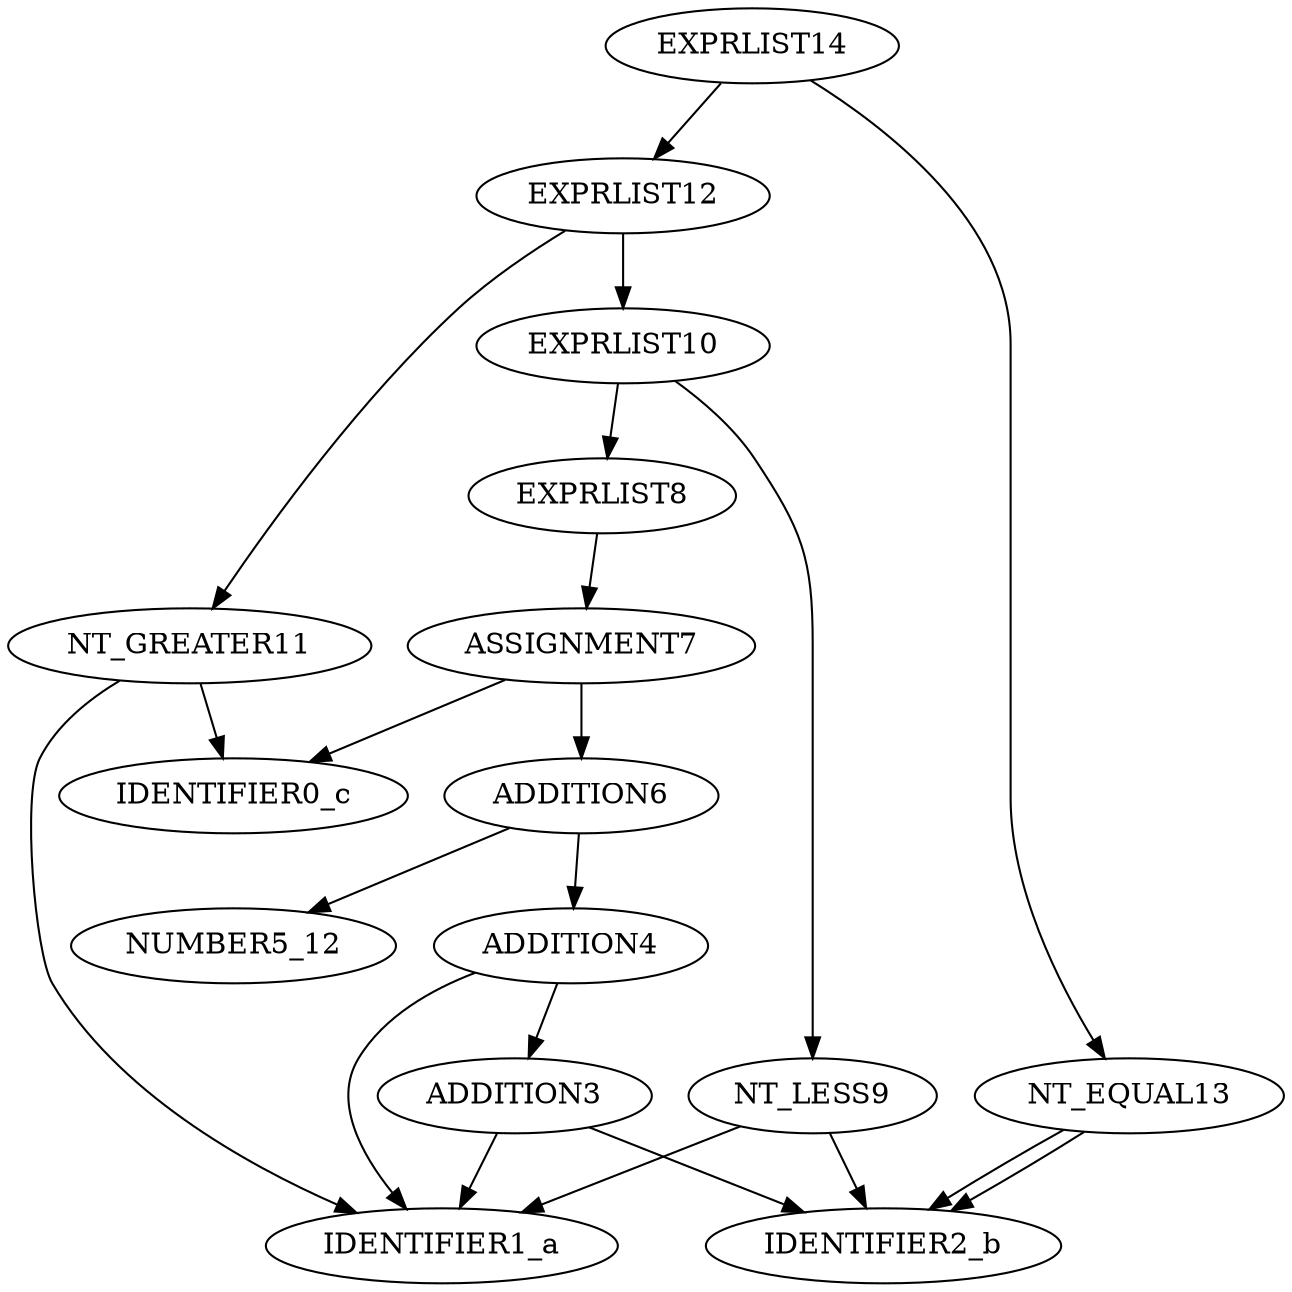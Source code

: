 digraph G {
	"EXPRLIST14"->"EXPRLIST12";
	"EXPRLIST12"->"EXPRLIST10";
	"EXPRLIST10"->"EXPRLIST8";
	"EXPRLIST8"->"ASSIGNMENT7";
	"ASSIGNMENT7"->"IDENTIFIER0_c";
	"ASSIGNMENT7"->"ADDITION6";
	"ADDITION6"->"ADDITION4";
	"ADDITION4"->"ADDITION3";
	"ADDITION3"->"IDENTIFIER1_a";
	"ADDITION3"->"IDENTIFIER2_b";
	"ADDITION4"->"IDENTIFIER1_a";
	"ADDITION6"->"NUMBER5_12";
	"EXPRLIST10"->"NT_LESS9";
	"NT_LESS9"->"IDENTIFIER1_a";
	"NT_LESS9"->"IDENTIFIER2_b";
	"EXPRLIST12"->"NT_GREATER11";
	"NT_GREATER11"->"IDENTIFIER0_c";
	"NT_GREATER11"->"IDENTIFIER1_a";
	"EXPRLIST14"->"NT_EQUAL13";
	"NT_EQUAL13"->"IDENTIFIER2_b";
	"NT_EQUAL13"->"IDENTIFIER2_b";
}